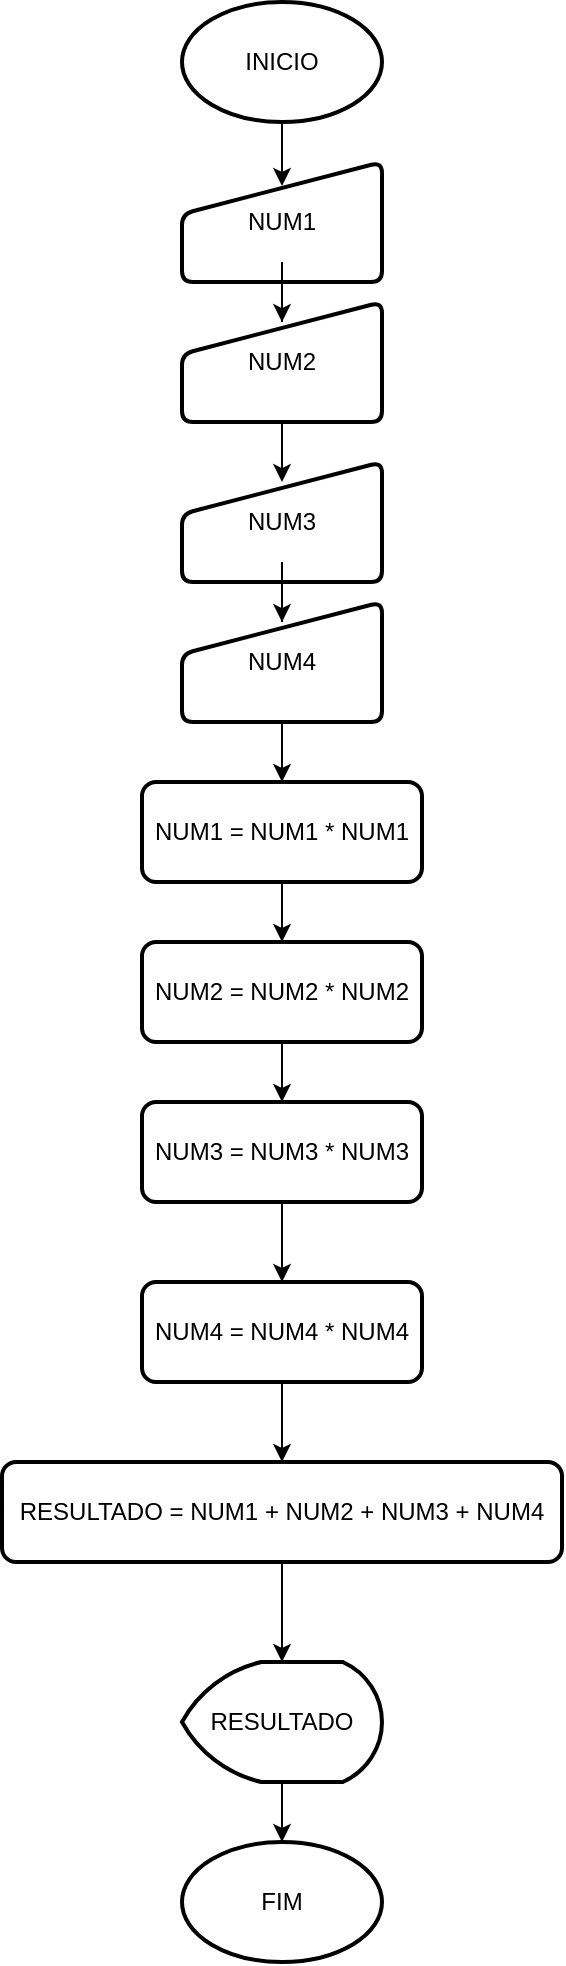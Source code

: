 <mxfile version="25.0.3">
  <diagram name="Página-1" id="d3yY4NeekswbrGy4xm-G">
    <mxGraphModel dx="1393" dy="1932" grid="1" gridSize="10" guides="1" tooltips="1" connect="1" arrows="1" fold="1" page="1" pageScale="1" pageWidth="827" pageHeight="1169" math="0" shadow="0">
      <root>
        <mxCell id="0" />
        <mxCell id="1" parent="0" />
        <mxCell id="sdVxzxpODBjFofQ1EB6O-1" value="INICIO" style="strokeWidth=2;html=1;shape=mxgraph.flowchart.start_1;whiteSpace=wrap;" vertex="1" parent="1">
          <mxGeometry x="340" width="100" height="60" as="geometry" />
        </mxCell>
        <mxCell id="sdVxzxpODBjFofQ1EB6O-2" value="FIM" style="strokeWidth=2;html=1;shape=mxgraph.flowchart.start_1;whiteSpace=wrap;" vertex="1" parent="1">
          <mxGeometry x="340" y="920" width="100" height="60" as="geometry" />
        </mxCell>
        <mxCell id="sdVxzxpODBjFofQ1EB6O-3" value="NUM1" style="html=1;strokeWidth=2;shape=manualInput;whiteSpace=wrap;rounded=1;size=26;arcSize=11;" vertex="1" parent="1">
          <mxGeometry x="340" y="80" width="100" height="60" as="geometry" />
        </mxCell>
        <mxCell id="sdVxzxpODBjFofQ1EB6O-4" value="NUM2" style="html=1;strokeWidth=2;shape=manualInput;whiteSpace=wrap;rounded=1;size=26;arcSize=11;" vertex="1" parent="1">
          <mxGeometry x="340" y="150" width="100" height="60" as="geometry" />
        </mxCell>
        <mxCell id="sdVxzxpODBjFofQ1EB6O-5" value="NUM3" style="html=1;strokeWidth=2;shape=manualInput;whiteSpace=wrap;rounded=1;size=26;arcSize=11;" vertex="1" parent="1">
          <mxGeometry x="340" y="230" width="100" height="60" as="geometry" />
        </mxCell>
        <mxCell id="sdVxzxpODBjFofQ1EB6O-23" style="edgeStyle=orthogonalEdgeStyle;rounded=0;orthogonalLoop=1;jettySize=auto;html=1;entryX=0.5;entryY=0;entryDx=0;entryDy=0;" edge="1" parent="1" source="sdVxzxpODBjFofQ1EB6O-6" target="sdVxzxpODBjFofQ1EB6O-7">
          <mxGeometry relative="1" as="geometry" />
        </mxCell>
        <mxCell id="sdVxzxpODBjFofQ1EB6O-6" value="NUM4" style="html=1;strokeWidth=2;shape=manualInput;whiteSpace=wrap;rounded=1;size=26;arcSize=11;" vertex="1" parent="1">
          <mxGeometry x="340" y="300" width="100" height="60" as="geometry" />
        </mxCell>
        <mxCell id="sdVxzxpODBjFofQ1EB6O-24" style="edgeStyle=orthogonalEdgeStyle;rounded=0;orthogonalLoop=1;jettySize=auto;html=1;entryX=0.5;entryY=0;entryDx=0;entryDy=0;" edge="1" parent="1" source="sdVxzxpODBjFofQ1EB6O-7" target="sdVxzxpODBjFofQ1EB6O-18">
          <mxGeometry relative="1" as="geometry" />
        </mxCell>
        <mxCell id="sdVxzxpODBjFofQ1EB6O-7" value="NUM1 = NUM1 * NUM1" style="rounded=1;whiteSpace=wrap;html=1;absoluteArcSize=1;arcSize=14;strokeWidth=2;" vertex="1" parent="1">
          <mxGeometry x="320" y="390" width="140" height="50" as="geometry" />
        </mxCell>
        <mxCell id="sdVxzxpODBjFofQ1EB6O-8" value="RESULTADO" style="strokeWidth=2;html=1;shape=mxgraph.flowchart.display;whiteSpace=wrap;" vertex="1" parent="1">
          <mxGeometry x="340" y="830" width="100" height="60" as="geometry" />
        </mxCell>
        <mxCell id="sdVxzxpODBjFofQ1EB6O-9" style="edgeStyle=orthogonalEdgeStyle;rounded=0;orthogonalLoop=1;jettySize=auto;html=1;entryX=0.5;entryY=0;entryDx=0;entryDy=0;entryPerimeter=0;" edge="1" parent="1" source="sdVxzxpODBjFofQ1EB6O-8" target="sdVxzxpODBjFofQ1EB6O-2">
          <mxGeometry relative="1" as="geometry" />
        </mxCell>
        <mxCell id="sdVxzxpODBjFofQ1EB6O-11" style="edgeStyle=orthogonalEdgeStyle;rounded=0;orthogonalLoop=1;jettySize=auto;html=1;entryX=0.5;entryY=0.2;entryDx=0;entryDy=0;entryPerimeter=0;" edge="1" parent="1" source="sdVxzxpODBjFofQ1EB6O-1" target="sdVxzxpODBjFofQ1EB6O-3">
          <mxGeometry relative="1" as="geometry" />
        </mxCell>
        <mxCell id="sdVxzxpODBjFofQ1EB6O-12" style="edgeStyle=orthogonalEdgeStyle;rounded=0;orthogonalLoop=1;jettySize=auto;html=1;entryX=0.5;entryY=0.167;entryDx=0;entryDy=0;entryPerimeter=0;" edge="1" parent="1" source="sdVxzxpODBjFofQ1EB6O-3" target="sdVxzxpODBjFofQ1EB6O-4">
          <mxGeometry relative="1" as="geometry" />
        </mxCell>
        <mxCell id="sdVxzxpODBjFofQ1EB6O-13" style="edgeStyle=orthogonalEdgeStyle;rounded=0;orthogonalLoop=1;jettySize=auto;html=1;entryX=0.5;entryY=0.167;entryDx=0;entryDy=0;entryPerimeter=0;" edge="1" parent="1" source="sdVxzxpODBjFofQ1EB6O-4" target="sdVxzxpODBjFofQ1EB6O-5">
          <mxGeometry relative="1" as="geometry" />
        </mxCell>
        <mxCell id="sdVxzxpODBjFofQ1EB6O-17" style="edgeStyle=orthogonalEdgeStyle;rounded=0;orthogonalLoop=1;jettySize=auto;html=1;entryX=0.5;entryY=0.167;entryDx=0;entryDy=0;entryPerimeter=0;" edge="1" parent="1" source="sdVxzxpODBjFofQ1EB6O-5" target="sdVxzxpODBjFofQ1EB6O-6">
          <mxGeometry relative="1" as="geometry" />
        </mxCell>
        <mxCell id="sdVxzxpODBjFofQ1EB6O-25" style="edgeStyle=orthogonalEdgeStyle;rounded=0;orthogonalLoop=1;jettySize=auto;html=1;entryX=0.5;entryY=0;entryDx=0;entryDy=0;" edge="1" parent="1" source="sdVxzxpODBjFofQ1EB6O-18" target="sdVxzxpODBjFofQ1EB6O-19">
          <mxGeometry relative="1" as="geometry" />
        </mxCell>
        <mxCell id="sdVxzxpODBjFofQ1EB6O-18" value="NUM2 = NUM2 * NUM2" style="rounded=1;whiteSpace=wrap;html=1;absoluteArcSize=1;arcSize=14;strokeWidth=2;" vertex="1" parent="1">
          <mxGeometry x="320" y="470" width="140" height="50" as="geometry" />
        </mxCell>
        <mxCell id="sdVxzxpODBjFofQ1EB6O-26" style="edgeStyle=orthogonalEdgeStyle;rounded=0;orthogonalLoop=1;jettySize=auto;html=1;entryX=0.5;entryY=0;entryDx=0;entryDy=0;" edge="1" parent="1" source="sdVxzxpODBjFofQ1EB6O-19" target="sdVxzxpODBjFofQ1EB6O-20">
          <mxGeometry relative="1" as="geometry" />
        </mxCell>
        <mxCell id="sdVxzxpODBjFofQ1EB6O-19" value="NUM3 = NUM3 * NUM3" style="rounded=1;whiteSpace=wrap;html=1;absoluteArcSize=1;arcSize=14;strokeWidth=2;" vertex="1" parent="1">
          <mxGeometry x="320" y="550" width="140" height="50" as="geometry" />
        </mxCell>
        <mxCell id="sdVxzxpODBjFofQ1EB6O-27" style="edgeStyle=orthogonalEdgeStyle;rounded=0;orthogonalLoop=1;jettySize=auto;html=1;entryX=0.5;entryY=0;entryDx=0;entryDy=0;" edge="1" parent="1" source="sdVxzxpODBjFofQ1EB6O-20" target="sdVxzxpODBjFofQ1EB6O-21">
          <mxGeometry relative="1" as="geometry" />
        </mxCell>
        <mxCell id="sdVxzxpODBjFofQ1EB6O-20" value="NUM4 = NUM4 * NUM4" style="rounded=1;whiteSpace=wrap;html=1;absoluteArcSize=1;arcSize=14;strokeWidth=2;" vertex="1" parent="1">
          <mxGeometry x="320" y="640" width="140" height="50" as="geometry" />
        </mxCell>
        <mxCell id="sdVxzxpODBjFofQ1EB6O-21" value="RESULTADO = NUM1 + NUM2 + NUM3 + NUM4" style="rounded=1;whiteSpace=wrap;html=1;absoluteArcSize=1;arcSize=14;strokeWidth=2;" vertex="1" parent="1">
          <mxGeometry x="250" y="730" width="280" height="50" as="geometry" />
        </mxCell>
        <mxCell id="sdVxzxpODBjFofQ1EB6O-22" style="edgeStyle=orthogonalEdgeStyle;rounded=0;orthogonalLoop=1;jettySize=auto;html=1;entryX=0.5;entryY=0;entryDx=0;entryDy=0;entryPerimeter=0;" edge="1" parent="1" source="sdVxzxpODBjFofQ1EB6O-21" target="sdVxzxpODBjFofQ1EB6O-8">
          <mxGeometry relative="1" as="geometry" />
        </mxCell>
      </root>
    </mxGraphModel>
  </diagram>
</mxfile>
